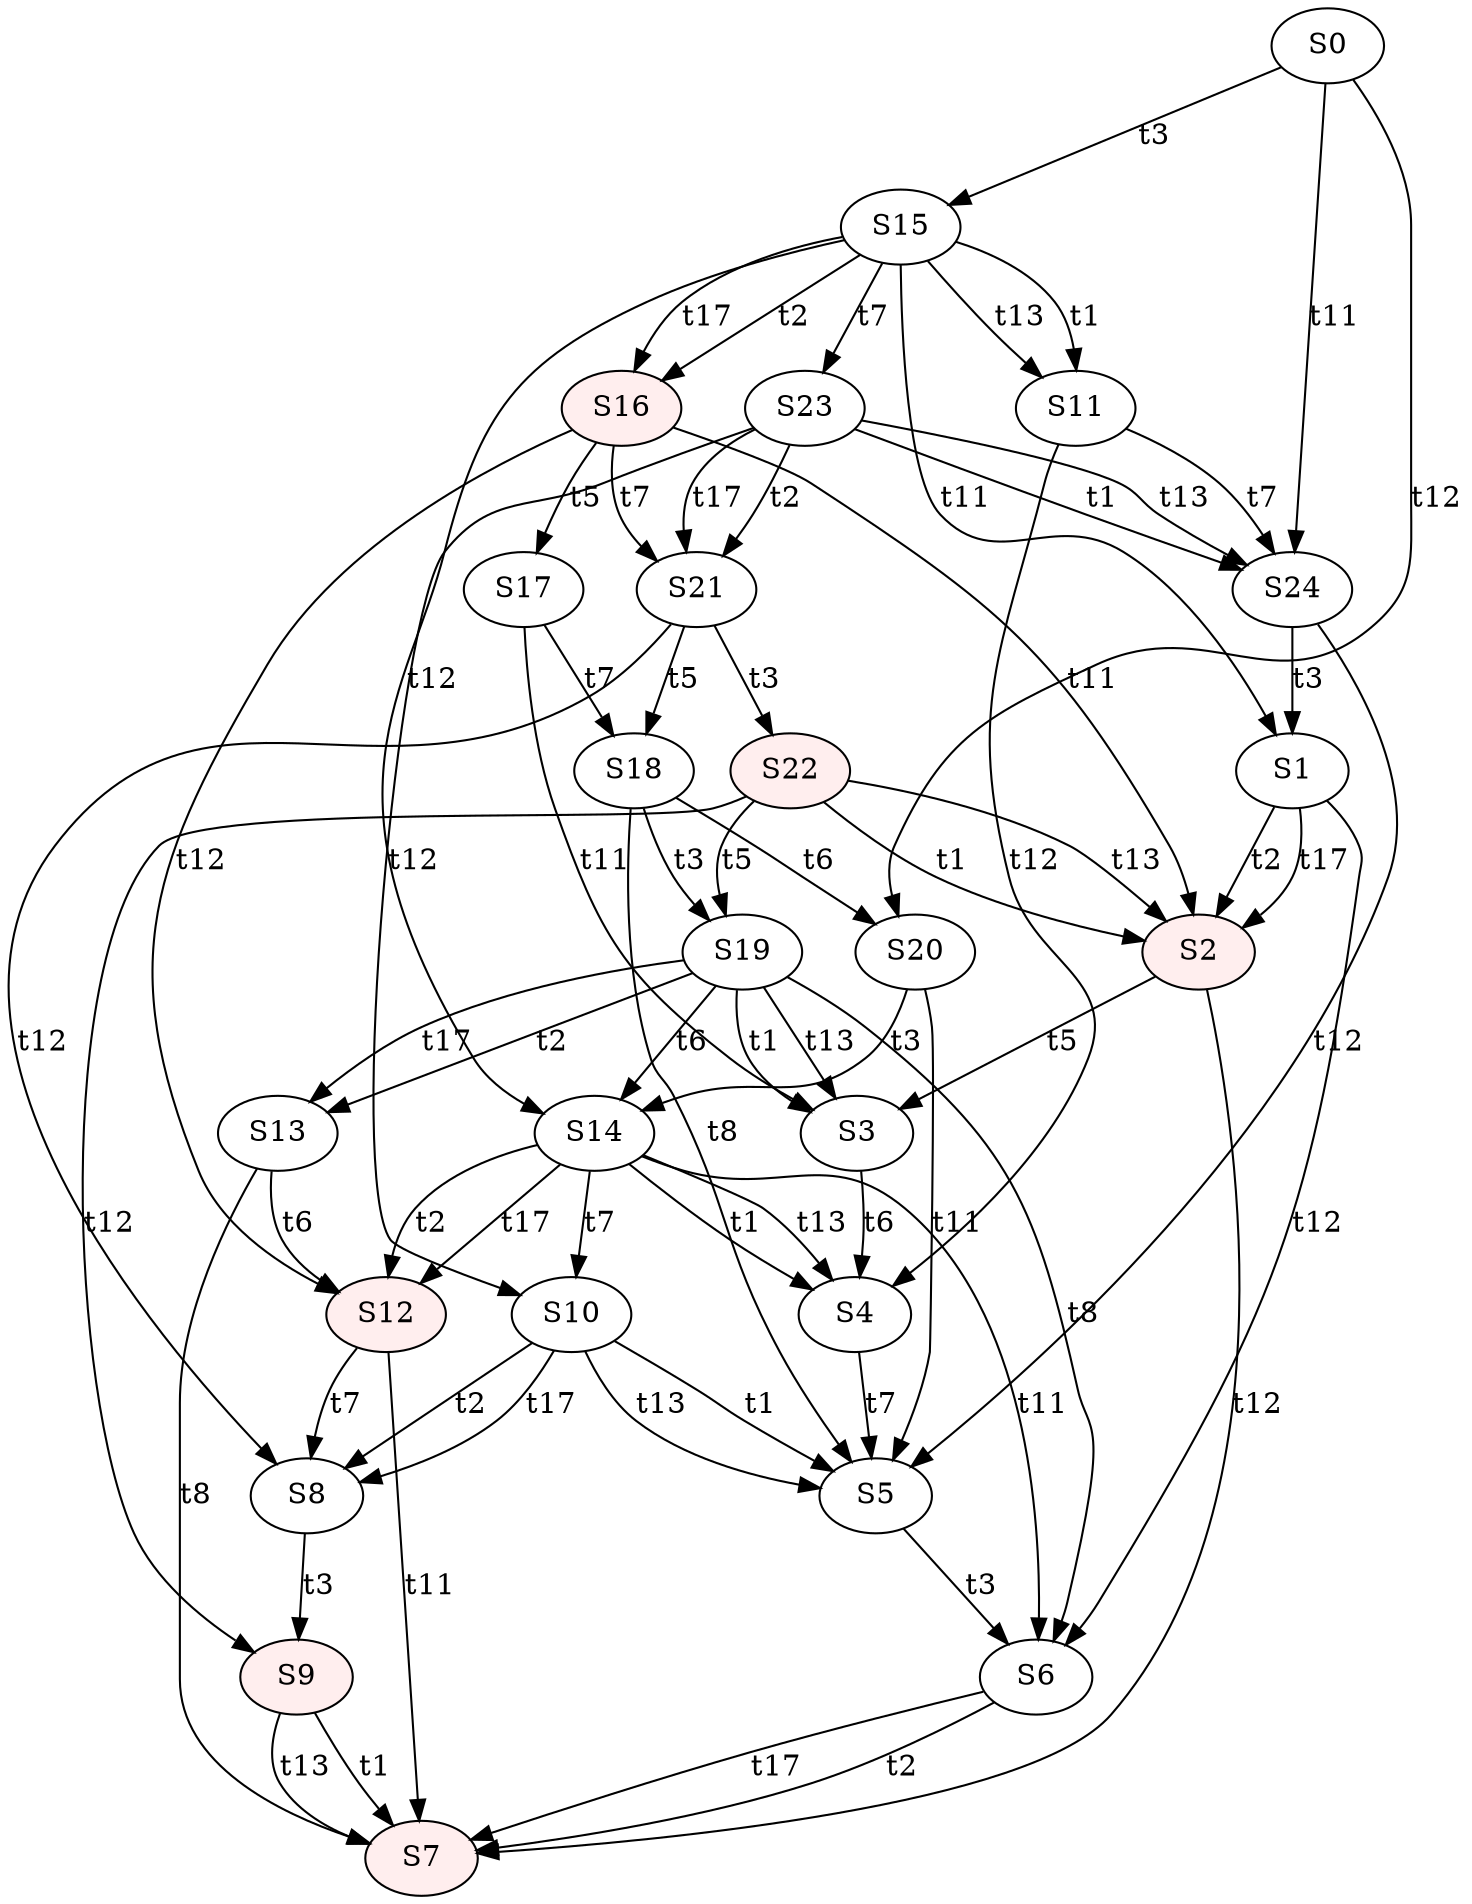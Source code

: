 digraph "SCdebug/11" {
node [fillcolor="#FFFFFF"]; S11 ;
node [style=filled fillcolor="#FFEEEE"]; S16 ;
node [fillcolor="#FFFFFF"]; S0 ;
node [fillcolor="#FFFFFF"]; S15 ;
node [style=filled fillcolor="#FFEEEE"]; S2 ;
node [fillcolor="#FFFFFF"]; S24 ;
node [fillcolor="#FFFFFF"]; S21 ;
node [fillcolor="#FFFFFF"]; S1 ;
node [style=filled fillcolor="#FFEEEE"]; S22 ;
node [fillcolor="#FFFFFF"]; S23 ;
node [style=filled fillcolor="#FFEEEE"]; S12 ;
node [fillcolor="#FFFFFF"]; S4 ;
node [fillcolor="#FFFFFF"]; S17 ;
node [fillcolor="#FFFFFF"]; S20 ;
node [fillcolor="#FFFFFF"]; S14 ;
node [fillcolor="#FFFFFF"]; S13 ;
node [fillcolor="#FFFFFF"]; S8 ;
node [style=filled fillcolor="#FFEEEE"]; S7 ;
node [fillcolor="#FFFFFF"]; S5 ;
node [fillcolor="#FFFFFF"]; S3 ;
node [fillcolor="#FFFFFF"]; S18 ;
node [fillcolor="#FFFFFF"]; S10 ;
node [style=filled fillcolor="#FFEEEE"]; S9 ;
node [fillcolor="#FFFFFF"]; S6 ;
node [fillcolor="#FFFFFF"]; S19 ;
S11 -> S4 [label=t12]
S11 -> S24 [label=t7]
S16 -> S12 [label=t12]
S16 -> S17 [label=t5]
S16 -> S2 [label=t11]
S16 -> S21 [label=t7]
S0 -> S20 [label=t12]
S0 -> S15 [label=t3]
S0 -> S24 [label=t11]
S15 -> S14 [label=t12]
S15 -> S1 [label=t11]
S15 -> S23 [label=t7]
S15 -> S11 [label=t1]
S15 -> S16 [label=t2]
S15 -> S11 [label=t13]
S15 -> S16 [label=t17]
S2 -> S7 [label=t12]
S2 -> S3 [label=t5]
S24 -> S5 [label=t12]
S24 -> S1 [label=t3]
S21 -> S8 [label=t12]
S21 -> S18 [label=t5]
S21 -> S22 [label=t3]
S1 -> S2 [label=t2]
S1 -> S2 [label=t17]
S1 -> S6 [label=t12]
S22 -> S2 [label=t1]
S22 -> S2 [label=t13]
S22 -> S19 [label=t5]
S22 -> S9 [label=t12]
S23 -> S24 [label=t1]
S23 -> S21 [label=t2]
S23 -> S24 [label=t13]
S23 -> S21 [label=t17]
S23 -> S10 [label=t12]
S12 -> S8 [label=t7]
S12 -> S7 [label=t11]
S4 -> S5 [label=t7]
S17 -> S3 [label=t11]
S17 -> S18 [label=t7]
S20 -> S14 [label=t3]
S20 -> S5 [label=t11]
S14 -> S4 [label=t1]
S14 -> S12 [label=t2]
S14 -> S4 [label=t13]
S14 -> S12 [label=t17]
S14 -> S10 [label=t7]
S14 -> S6 [label=t11]
S13 -> S12 [label=t6]
S13 -> S7 [label=t8]
S8 -> S9 [label=t3]
S5 -> S6 [label=t3]
S3 -> S4 [label=t6]
S18 -> S5 [label=t8]
S18 -> S19 [label=t3]
S18 -> S20 [label=t6]
S10 -> S8 [label=t2]
S10 -> S8 [label=t17]
S10 -> S5 [label=t1]
S10 -> S5 [label=t13]
S9 -> S7 [label=t1]
S9 -> S7 [label=t13]
S6 -> S7 [label=t2]
S6 -> S7 [label=t17]
S19 -> S14 [label=t6]
S19 -> S13 [label=t2]
S19 -> S13 [label=t17]
S19 -> S3 [label=t1]
S19 -> S3 [label=t13]
S19 -> S6 [label=t8]
}
